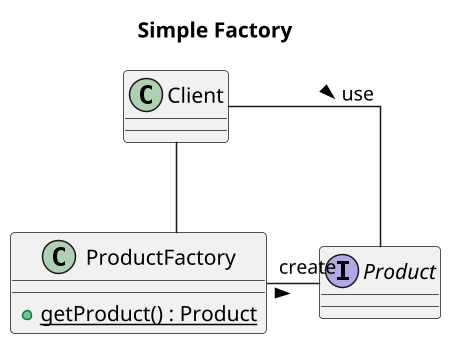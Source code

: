 @startuml
skinparam linetype ortho

title Simple Factory
scale 1.5

interface Product

together {
    class Client
    class ProductFactory {
        + {static} getProduct() : Product
    }
}

Client -- ProductFactory
Client - Product : use >

ProductFactory - Product : "create" >

@enduml
